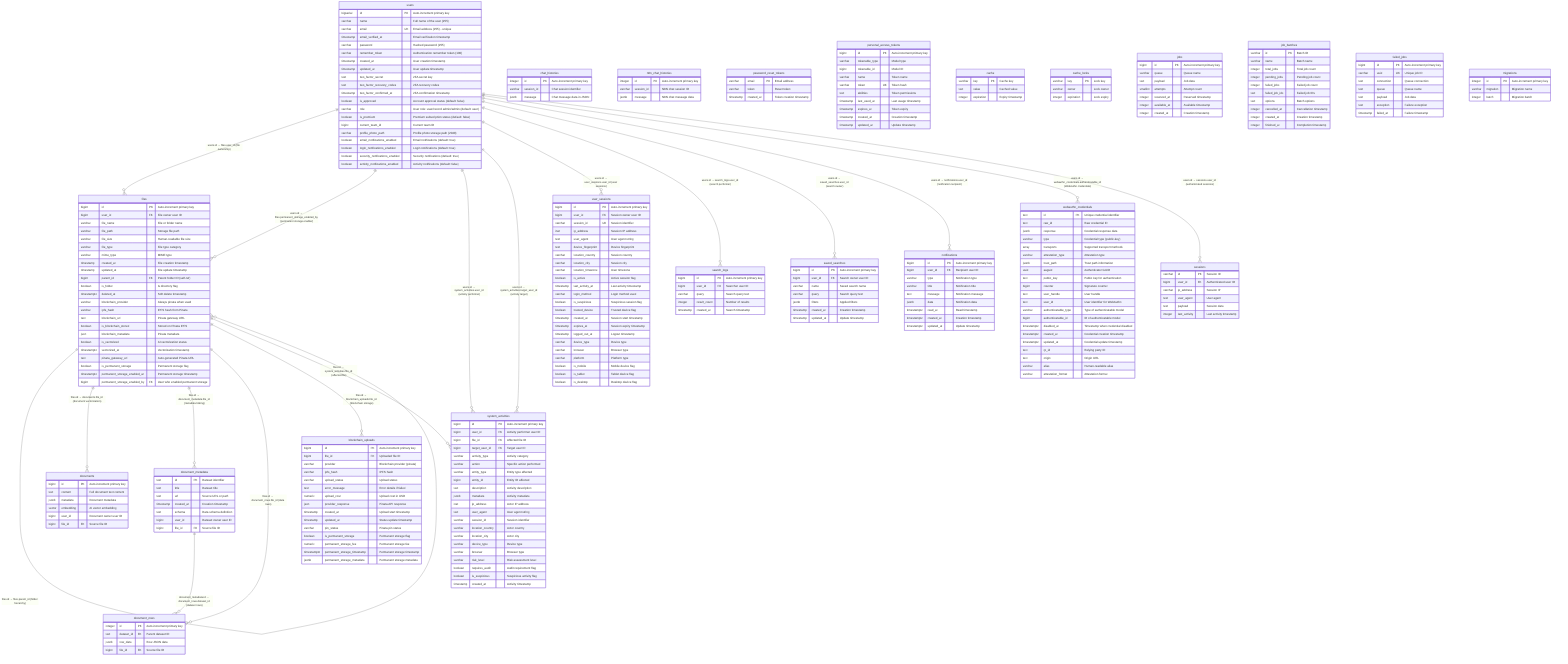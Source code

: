 erDiagram
    %% ===== COMPLETE SECUREDOCS DATABASE SCHEMA =====
    %% Generated from live Supabase database on 2025-09-22
    %% All 23 tables included
    
    users {
        bigserial id PK "Auto-increment primary key"
        varchar name "Full name of the user (255)"
        varchar email UK "Email address (255) - unique"
        timestamp email_verified_at "Email verification timestamp"
        varchar password "Hashed password (255)"
        varchar remember_token "Authentication remember token (100)"
        timestamp created_at "User creation timestamp"
        timestamp updated_at "User update timestamp"
        text two_factor_secret "2FA secret key"
        text two_factor_recovery_codes "2FA recovery codes"
        timestamp two_factor_confirmed_at "2FA confirmation timestamp"
        boolean is_approved "Account approval status (default: false)"
        varchar role "User role: user/record admin/admin (default: user)"
        boolean is_premium "Premium subscription status (default: false)"
        bigint current_team_id "Current team ID"
        varchar profile_photo_path "Profile photo storage path (2048)"
        boolean email_notifications_enabled "Email notifications (default: true)"
        boolean login_notifications_enabled "Login notifications (default: true)"
        boolean security_notifications_enabled "Security notifications (default: true)"
        boolean activity_notifications_enabled "Activity notifications (default: false)"
    }

    files {
        bigint id PK "Auto-increment primary key"
        bigint user_id FK "File owner user ID"
        varchar file_name "File or folder name"
        varchar file_path "Storage file path"
        varchar file_size "Human-readable file size"
        varchar file_type "File type category"
        varchar mime_type "MIME type"
        timestamp created_at "File creation timestamp"
        timestamp updated_at "File update timestamp"
        bigint parent_id FK "Parent folder ID (self-ref)"
        boolean is_folder "Is directory flag"
        timestamptz deleted_at "Soft delete timestamp"
        varchar blockchain_provider "Always pinata when used"
        varchar ipfs_hash "IPFS hash from Pinata"
        text blockchain_url "Pinata gateway URL"
        boolean is_blockchain_stored "Stored on Pinata IPFS"
        json blockchain_metadata "Pinata metadata"
        boolean is_vectorized "AI vectorization status"
        timestamptz vectorized_at "Vectorization timestamp"
        text pinata_gateway_url "Auto-generated Pinata URL"
        boolean is_permanent_storage "Permanent storage flag"
        timestamptz permanent_storage_enabled_at "Permanent storage timestamp"
        bigint permanent_storage_enabled_by FK "User who enabled permanent storage"
    }

    documents {
        bigint id PK "Auto-increment primary key"
        text content "Full document text content"
        jsonb metadata "Document metadata"
        vector embedding "AI vector embedding"
        bigint user_id "Document owner user ID"
        bigint file_id FK "Source file ID"
    }

    document_metadata {
        text id PK "Dataset identifier"
        text title "Dataset title"
        text url "Source URL or path"
        timestamp created_at "Creation timestamp"
        text schema "Data schema definition"
        bigint user_id "Dataset owner user ID"
        bigint file_id FK "Source file ID"
    }

    document_rows {
        integer id PK "Auto-increment primary key"
        text dataset_id FK "Parent dataset ID"
        jsonb row_data "Row JSON data"
        bigint file_id FK "Source file ID"
    }

    blockchain_uploads {
        bigint id PK "Auto-increment primary key"
        bigint file_id FK "Uploaded file ID"
        varchar provider "Blockchain provider (pinata)"
        varchar ipfs_hash "IPFS hash"
        varchar upload_status "Upload status"
        text error_message "Error details if failed"
        numeric upload_cost "Upload cost in USD"
        json provider_response "Pinata API response"
        timestamp created_at "Upload start timestamp"
        timestamp updated_at "Status update timestamp"
        varchar pin_status "Pinata pin status"
        boolean is_permanent_storage "Permanent storage flag"
        numeric permanent_storage_fee "Permanent storage fee"
        timestamptz permanent_storage_timestamp "Permanent storage timestamp"
        jsonb permanent_storage_metadata "Permanent storage metadata"
    }

    system_activities {
        bigint id PK "Auto-increment primary key"
        bigint user_id FK "Activity performer user ID"
        bigint file_id FK "Affected file ID"
        bigint target_user_id FK "Target user ID"
        varchar activity_type "Activity category"
        varchar action "Specific action performed"
        varchar entity_type "Entity type affected"
        bigint entity_id "Entity ID affected"
        text description "Activity description"
        jsonb metadata "Activity metadata"
        inet ip_address "Actor IP address"
        text user_agent "User agent string"
        varchar session_id "Session identifier"
        varchar location_country "Actor country"
        varchar location_city "Actor city"
        varchar device_type "Device type"
        varchar browser "Browser type"
        varchar risk_level "Risk assessment level"
        boolean requires_audit "Audit requirement flag"
        boolean is_suspicious "Suspicious activity flag"
        timestamp created_at "Activity timestamp"
    }

    user_sessions {
        bigint id PK "Auto-increment primary key"
        bigint user_id FK "Session owner user ID"
        varchar session_id UK "Session identifier"
        inet ip_address "Session IP address"
        text user_agent "User agent string"
        text device_fingerprint "Device fingerprint"
        varchar location_country "Session country"
        varchar location_city "Session city"
        varchar location_timezone "User timezone"
        boolean is_active "Active session flag"
        timestamp last_activity_at "Last activity timestamp"
        varchar login_method "Login method used"
        boolean is_suspicious "Suspicious session flag"
        boolean trusted_device "Trusted device flag"
        timestamp created_at "Session start timestamp"
        timestamp expires_at "Session expiry timestamp"
        timestamp logged_out_at "Logout timestamp"
        varchar device_type "Device type"
        varchar browser "Browser type"
        varchar platform "Platform type"
        boolean is_mobile "Mobile device flag"
        boolean is_tablet "Tablet device flag"
        boolean is_desktop "Desktop device flag"
    }

    search_logs {
        bigint id PK "Auto-increment primary key"
        bigint user_id FK "Searcher user ID"
        varchar query "Search query text"
        integer result_count "Number of results"
        timestamp created_at "Search timestamp"
    }

    saved_searches {
        bigint id PK "Auto-increment primary key"
        bigint user_id FK "Search owner user ID"
        varchar name "Saved search name"
        varchar query "Search query text"
        jsonb filters "Applied filters"
        timestamp created_at "Creation timestamp"
        timestamp updated_at "Update timestamp"
    }

    notifications {
        bigint id PK "Auto-increment primary key"
        bigint user_id FK "Recipient user ID"
        varchar type "Notification type"
        varchar title "Notification title"
        text message "Notification message"
        jsonb data "Notification data"
        timestamptz read_at "Read timestamp"
        timestamptz created_at "Creation timestamp"
        timestamptz updated_at "Update timestamp"
    }

    webauthn_credentials {
        text id PK "Unique credential identifier"
        text raw_id "Raw credential ID"
        jsonb response "Credential response data"
        varchar type "Credential type (public-key)"
        array transports "Supported transport methods"
        varchar attestation_type "Attestation type"
        jsonb trust_path "Trust path information"
        uuid aaguid "Authenticator GUID"
        text public_key "Public key for authentication"
        bigint counter "Signature counter"
        text user_handle "User handle"
        text user_id "User identifier for WebAuthn"
        varchar authenticatable_type "Type of authenticatable model"
        bigint authenticatable_id "ID of authenticatable model"
        timestamptz disabled_at "Timestamp when credential disabled"
        timestamptz created_at "Credential creation timestamp"
        timestamptz updated_at "Credential update timestamp"
        text rp_id "Relying party ID"
        text origin "Origin URL"
        varchar alias "Human-readable alias"
        varchar attestation_format "Attestation format"
    }

    chat_histories {
        integer id PK "Auto-increment primary key"
        varchar session_id "Chat session identifier"
        jsonb message "Chat message data in JSON"
    }

    n8n_chat_histories {
        integer id PK "Auto-increment primary key"
        varchar session_id "N8N chat session ID"
        jsonb message "N8N chat message data"
    }

    %% ===== LARAVEL FRAMEWORK TABLES =====
    
    password_reset_tokens {
        varchar email PK "Email address"
        varchar token "Reset token"
        timestamp created_at "Token creation timestamp"
    }

    personal_access_tokens {
        bigint id PK "Auto-increment primary key"
        varchar tokenable_type "Model type"
        bigint tokenable_id "Model ID"
        varchar name "Token name"
        varchar token UK "Token hash"
        text abilities "Token permissions"
        timestamp last_used_at "Last usage timestamp"
        timestamp expires_at "Token expiry"
        timestamp created_at "Creation timestamp"
        timestamp updated_at "Update timestamp"
    }

    sessions {
        varchar id PK "Session ID"
        bigint user_id FK "Authenticated user ID"
        varchar ip_address "Session IP"
        text user_agent "User agent"
        text payload "Session data"
        integer last_activity "Last activity timestamp"
    }

    cache {
        varchar key PK "Cache key"
        text value "Cached value"
        integer expiration "Expiry timestamp"
    }

    cache_locks {
        varchar key PK "Lock key"
        varchar owner "Lock owner"
        integer expiration "Lock expiry"
    }

    jobs {
        bigint id PK "Auto-increment primary key"
        varchar queue "Queue name"
        text payload "Job data"
        smallint attempts "Attempt count"
        integer reserved_at "Reserved timestamp"
        integer available_at "Available timestamp"
        integer created_at "Creation timestamp"
    }

    job_batches {
        varchar id PK "Batch ID"
        varchar name "Batch name"
        integer total_jobs "Total job count"
        integer pending_jobs "Pending job count"
        integer failed_jobs "Failed job count"
        text failed_job_ids "Failed job IDs"
        text options "Batch options"
        integer cancelled_at "Cancellation timestamp"
        integer created_at "Creation timestamp"
        integer finished_at "Completion timestamp"
    }

    failed_jobs {
        bigint id PK "Auto-increment primary key"
        varchar uuid UK "Unique job ID"
        text connection "Queue connection"
        text queue "Queue name"
        text payload "Job data"
        text exception "Failure exception"
        timestamp failed_at "Failure timestamp"
    }

    migrations {
        integer id PK "Auto-increment primary key"
        varchar migration "Migration name"
        integer batch "Migration batch"
    }

    %% ===== DETAILED FOREIGN KEY RELATIONSHIPS =====
    
    %% Core Entity Relationships
    users ||--o{ files : "users.id → files.user_id (file ownership)"
    users ||--o{ files : "users.id → files.permanent_storage_enabled_by (permanent storage enabler)"
    files ||--o{ files : "files.id → files.parent_id (folder hierarchy)"
    files ||--o{ documents : "files.id → documents.file_id (document vectorization)"
    files ||--o{ document_metadata : "files.id → document_metadata.file_id (metadata linking)"
    files ||--o{ document_rows : "files.id → document_rows.file_id (data rows)"
    
    %% Document Relationships
    document_metadata ||--o{ document_rows : "document_metadata.id → document_rows.dataset_id (dataset rows)"
    
    %% Blockchain Relationships
    files ||--o{ blockchain_uploads : "files.id → blockchain_uploads.file_id (blockchain storage)"
    
    %% Activity Tracking Relationships
    users ||--o{ system_activities : "users.id → system_activities.user_id (activity performer)"
    users ||--o{ system_activities : "users.id → system_activities.target_user_id (activity target)"
    files ||--o{ system_activities : "files.id → system_activities.file_id (affected file)"
    
    %% Session Management
    users ||--o{ user_sessions : "users.id → user_sessions.user_id (user sessions)"
    
    %% Search & Notifications
    users ||--o{ search_logs : "users.id → search_logs.user_id (search performer)"
    users ||--o{ saved_searches : "users.id → saved_searches.user_id (search owner)"
    users ||--o{ notifications : "users.id → notifications.user_id (notification recipient)"
    
    %% Authentication & Security
    users ||--o{ webauthn_credentials : "users.id → webauthn_credentials.authenticatable_id (WebAuthn credentials)"
    
    %% Laravel Framework Relationships
    users ||--o{ sessions : "users.id → sessions.user_id (authenticated sessions)"